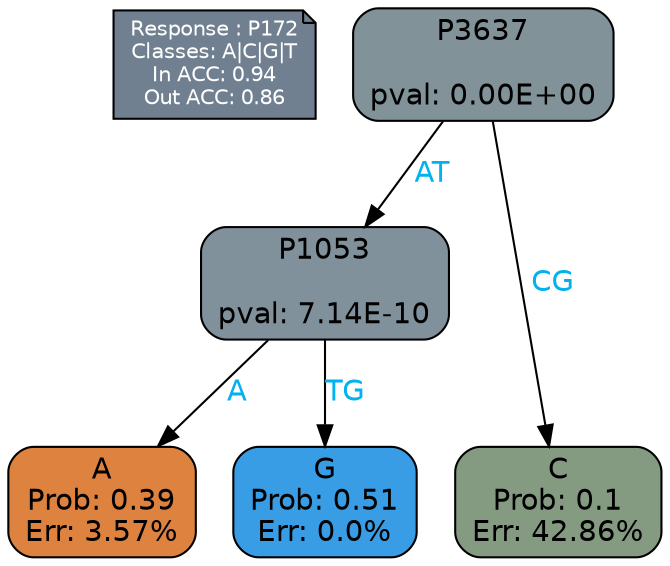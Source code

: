 digraph Tree {
node [shape=box, style="filled, rounded", color="black", fontname=helvetica] ;
graph [ranksep=equally, splines=polylines, bgcolor=transparent, dpi=600] ;
edge [fontname=helvetica] ;
LEGEND [label="Response : P172
Classes: A|C|G|T
In ACC: 0.94
Out ACC: 0.86
",shape=note,align=left,style=filled,fillcolor="slategray",fontcolor="white",fontsize=10];1 [label="P3637

pval: 0.00E+00", fillcolor="#819299"] ;
2 [label="P1053

pval: 7.14E-10", fillcolor="#81919c"] ;
3 [label="A
Prob: 0.39
Err: 3.57%", fillcolor="#de823f"] ;
4 [label="G
Prob: 0.51
Err: 0.0%", fillcolor="#399de5"] ;
5 [label="C
Prob: 0.1
Err: 42.86%", fillcolor="#849b82"] ;
1 -> 2 [label="AT",fontcolor=deepskyblue2] ;
1 -> 5 [label="CG",fontcolor=deepskyblue2] ;
2 -> 3 [label="A",fontcolor=deepskyblue2] ;
2 -> 4 [label="TG",fontcolor=deepskyblue2] ;
{rank = same; 3;4;5;}{rank = same; LEGEND;1;}}
